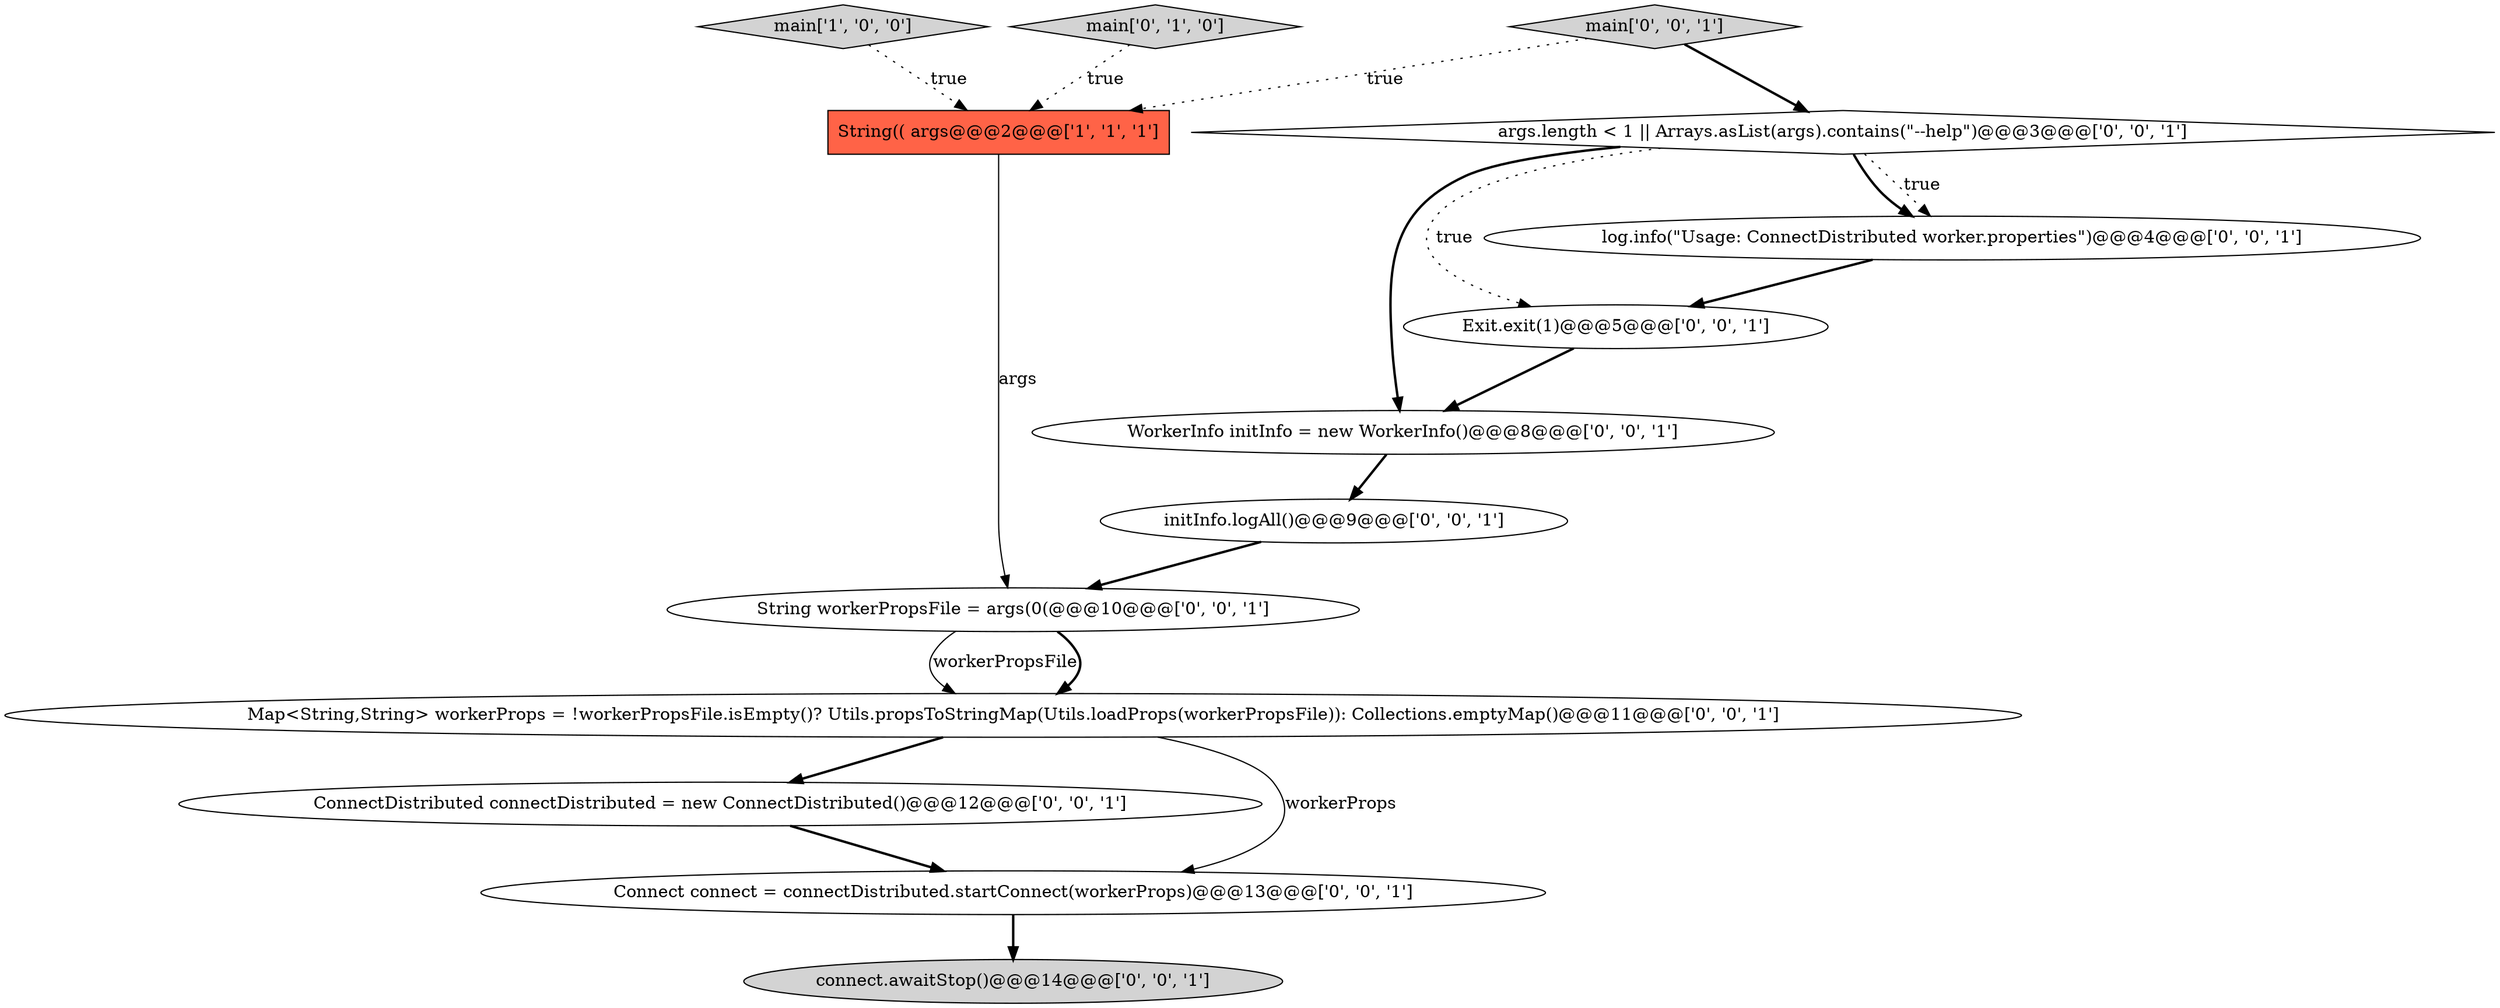 digraph {
4 [style = filled, label = "args.length < 1 || Arrays.asList(args).contains(\"--help\")@@@3@@@['0', '0', '1']", fillcolor = white, shape = diamond image = "AAA0AAABBB3BBB"];
1 [style = filled, label = "String(( args@@@2@@@['1', '1', '1']", fillcolor = tomato, shape = box image = "AAA0AAABBB1BBB"];
8 [style = filled, label = "log.info(\"Usage: ConnectDistributed worker.properties\")@@@4@@@['0', '0', '1']", fillcolor = white, shape = ellipse image = "AAA0AAABBB3BBB"];
3 [style = filled, label = "Exit.exit(1)@@@5@@@['0', '0', '1']", fillcolor = white, shape = ellipse image = "AAA0AAABBB3BBB"];
10 [style = filled, label = "Map<String,String> workerProps = !workerPropsFile.isEmpty()? Utils.propsToStringMap(Utils.loadProps(workerPropsFile)): Collections.emptyMap()@@@11@@@['0', '0', '1']", fillcolor = white, shape = ellipse image = "AAA0AAABBB3BBB"];
7 [style = filled, label = "ConnectDistributed connectDistributed = new ConnectDistributed()@@@12@@@['0', '0', '1']", fillcolor = white, shape = ellipse image = "AAA0AAABBB3BBB"];
13 [style = filled, label = "Connect connect = connectDistributed.startConnect(workerProps)@@@13@@@['0', '0', '1']", fillcolor = white, shape = ellipse image = "AAA0AAABBB3BBB"];
0 [style = filled, label = "main['1', '0', '0']", fillcolor = lightgray, shape = diamond image = "AAA0AAABBB1BBB"];
6 [style = filled, label = "main['0', '0', '1']", fillcolor = lightgray, shape = diamond image = "AAA0AAABBB3BBB"];
12 [style = filled, label = "WorkerInfo initInfo = new WorkerInfo()@@@8@@@['0', '0', '1']", fillcolor = white, shape = ellipse image = "AAA0AAABBB3BBB"];
2 [style = filled, label = "main['0', '1', '0']", fillcolor = lightgray, shape = diamond image = "AAA0AAABBB2BBB"];
9 [style = filled, label = "initInfo.logAll()@@@9@@@['0', '0', '1']", fillcolor = white, shape = ellipse image = "AAA0AAABBB3BBB"];
11 [style = filled, label = "connect.awaitStop()@@@14@@@['0', '0', '1']", fillcolor = lightgray, shape = ellipse image = "AAA0AAABBB3BBB"];
5 [style = filled, label = "String workerPropsFile = args(0(@@@10@@@['0', '0', '1']", fillcolor = white, shape = ellipse image = "AAA0AAABBB3BBB"];
12->9 [style = bold, label=""];
2->1 [style = dotted, label="true"];
10->7 [style = bold, label=""];
13->11 [style = bold, label=""];
6->1 [style = dotted, label="true"];
5->10 [style = solid, label="workerPropsFile"];
0->1 [style = dotted, label="true"];
4->8 [style = bold, label=""];
3->12 [style = bold, label=""];
6->4 [style = bold, label=""];
4->3 [style = dotted, label="true"];
9->5 [style = bold, label=""];
10->13 [style = solid, label="workerProps"];
5->10 [style = bold, label=""];
8->3 [style = bold, label=""];
4->12 [style = bold, label=""];
4->8 [style = dotted, label="true"];
1->5 [style = solid, label="args"];
7->13 [style = bold, label=""];
}
